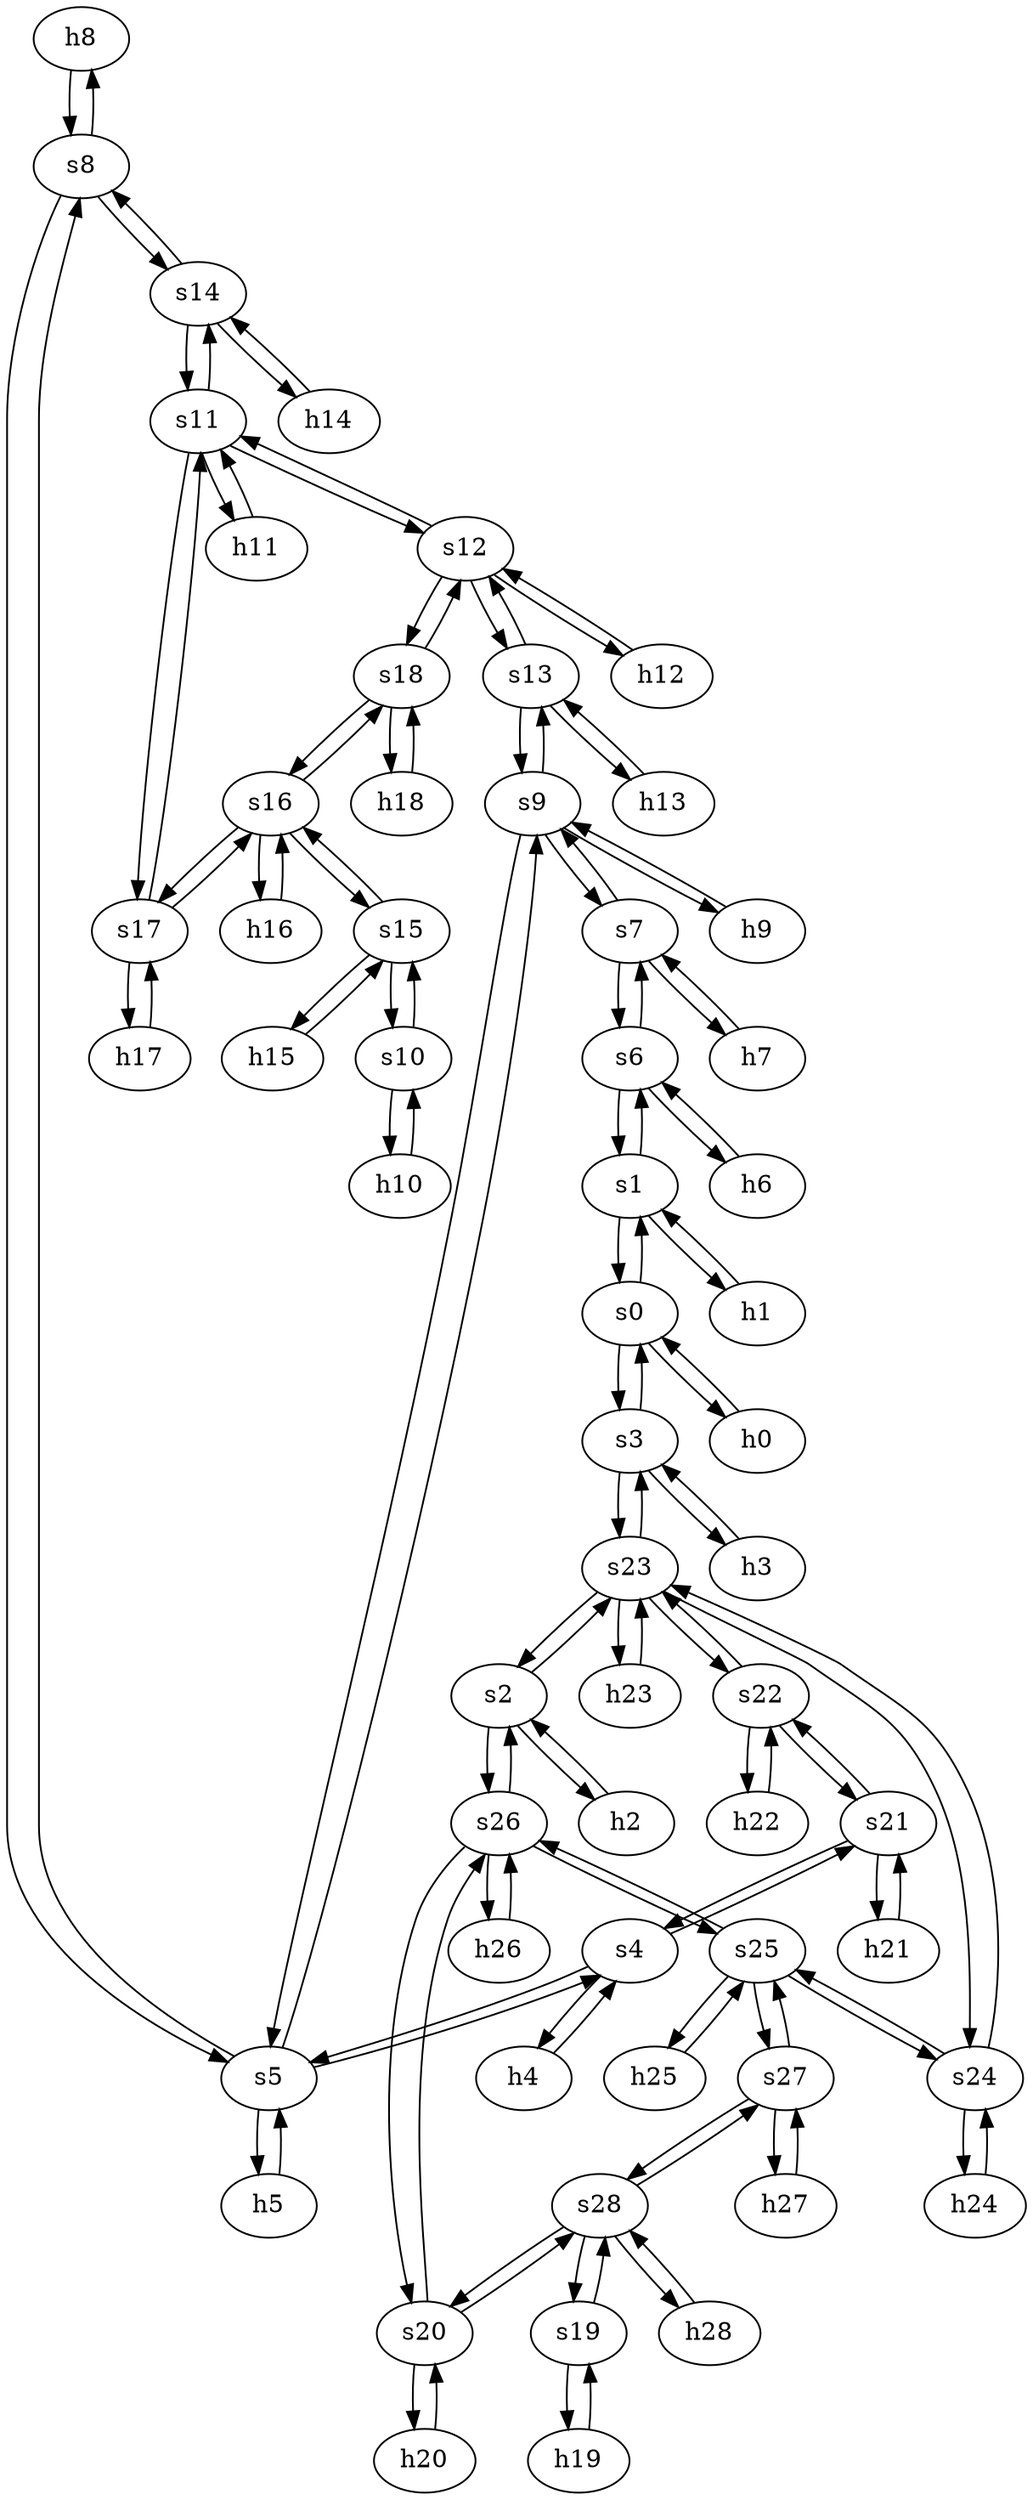 strict digraph BizNetworks {
	h8	 [ip="111.0.8.8",
		mac="00:00:00:00:8:8",
		type=host];
	s8	 [id=8,
		type=switch];
	h8 -> s8	 [capacity="1Gbps",
		cost=1,
		dst_port=1,
		src_port=1];
	h9	 [ip="111.0.9.9",
		mac="00:00:00:00:9:9",
		type=host];
	s9	 [id=9,
		type=switch];
	h9 -> s9	 [capacity="1Gbps",
		cost=1,
		dst_port=1,
		src_port=1];
	h26	 [ip="111.0.26.26",
		mac="00:00:00:00:26:26",
		type=host];
	s26	 [id=26,
		type=switch];
	h26 -> s26	 [capacity="1Gbps",
		cost=1,
		dst_port=1,
		src_port=1];
	h2	 [ip="111.0.2.2",
		mac="00:00:00:00:2:2",
		type=host];
	s2	 [id=2,
		type=switch];
	h2 -> s2	 [capacity="1Gbps",
		cost=1,
		dst_port=1,
		src_port=1];
	h3	 [ip="111.0.3.3",
		mac="00:00:00:00:3:3",
		type=host];
	s3	 [id=3,
		type=switch];
	h3 -> s3	 [capacity="1Gbps",
		cost=1,
		dst_port=1,
		src_port=1];
	h0	 [ip="111.0.0.0",
		mac="00:00:00:00:0:0",
		type=host];
	s0	 [id=0,
		type=switch];
	h0 -> s0	 [capacity="1Gbps",
		cost=1,
		dst_port=1,
		src_port=1];
	h1	 [ip="111.0.1.1",
		mac="00:00:00:00:1:1",
		type=host];
	s1	 [id=1,
		type=switch];
	h1 -> s1	 [capacity="1Gbps",
		cost=1,
		dst_port=1,
		src_port=1];
	h6	 [ip="111.0.6.6",
		mac="00:00:00:00:6:6",
		type=host];
	s6	 [id=6,
		type=switch];
	h6 -> s6	 [capacity="1Gbps",
		cost=1,
		dst_port=1,
		src_port=1];
	h7	 [ip="111.0.7.7",
		mac="00:00:00:00:7:7",
		type=host];
	s7	 [id=7,
		type=switch];
	h7 -> s7	 [capacity="1Gbps",
		cost=1,
		dst_port=1,
		src_port=1];
	h4	 [ip="111.0.4.4",
		mac="00:00:00:00:4:4",
		type=host];
	s4	 [id=4,
		type=switch];
	h4 -> s4	 [capacity="1Gbps",
		cost=1,
		dst_port=1,
		src_port=1];
	h5	 [ip="111.0.5.5",
		mac="00:00:00:00:5:5",
		type=host];
	s5	 [id=5,
		type=switch];
	h5 -> s5	 [capacity="1Gbps",
		cost=1,
		dst_port=1,
		src_port=1];
	h23	 [ip="111.0.23.23",
		mac="00:00:00:00:23:23",
		type=host];
	s23	 [id=23,
		type=switch];
	h23 -> s23	 [capacity="1Gbps",
		cost=1,
		dst_port=1,
		src_port=1];
	h22	 [ip="111.0.22.22",
		mac="00:00:00:00:22:22",
		type=host];
	s22	 [id=22,
		type=switch];
	h22 -> s22	 [capacity="1Gbps",
		cost=1,
		dst_port=1,
		src_port=1];
	h21	 [ip="111.0.21.21",
		mac="00:00:00:00:21:21",
		type=host];
	s21	 [id=21,
		type=switch];
	h21 -> s21	 [capacity="1Gbps",
		cost=1,
		dst_port=1,
		src_port=1];
	s9 -> h9	 [capacity="1Gbps",
		cost=1,
		dst_port=1,
		src_port=1];
	s13	 [id=13,
		type=switch];
	s9 -> s13	 [capacity="1Gbps",
		cost=1,
		dst_port=2,
		src_port=4];
	s9 -> s5	 [capacity="1Gbps",
		cost=1,
		dst_port=4,
		src_port=2];
	s9 -> s7	 [capacity="1Gbps",
		cost=1,
		dst_port=3,
		src_port=3];
	s14	 [id=14,
		type=switch];
	s8 -> s14	 [capacity="1Gbps",
		cost=1,
		dst_port=2,
		src_port=3];
	s8 -> h8	 [capacity="1Gbps",
		cost=1,
		dst_port=1,
		src_port=1];
	s8 -> s5	 [capacity="1Gbps",
		cost=1,
		dst_port=3,
		src_port=2];
	h28	 [ip="111.0.28.28",
		mac="00:00:00:00:28:28",
		type=host];
	s28	 [id=28,
		type=switch];
	h28 -> s28	 [capacity="1Gbps",
		cost=1,
		dst_port=1,
		src_port=1];
	s3 -> s0	 [capacity="1Gbps",
		cost=1,
		dst_port=3,
		src_port=2];
	s3 -> h3	 [capacity="1Gbps",
		cost=1,
		dst_port=1,
		src_port=1];
	s3 -> s23	 [capacity="1Gbps",
		cost=1,
		dst_port=3,
		src_port=3];
	s2 -> s26	 [capacity="1Gbps",
		cost=1,
		dst_port=2,
		src_port=2];
	s2 -> s23	 [capacity="1Gbps",
		cost=1,
		dst_port=2,
		src_port=3];
	s2 -> h2	 [capacity="1Gbps",
		cost=1,
		dst_port=1,
		src_port=1];
	s1 -> s0	 [capacity="1Gbps",
		cost=1,
		dst_port=2,
		src_port=2];
	s1 -> s6	 [capacity="1Gbps",
		cost=1,
		dst_port=2,
		src_port=3];
	s1 -> h1	 [capacity="1Gbps",
		cost=1,
		dst_port=1,
		src_port=1];
	s0 -> s3	 [capacity="1Gbps",
		cost=1,
		dst_port=2,
		src_port=3];
	s0 -> s1	 [capacity="1Gbps",
		cost=1,
		dst_port=2,
		src_port=2];
	s0 -> h0	 [capacity="1Gbps",
		cost=1,
		dst_port=1,
		src_port=1];
	s7 -> s6	 [capacity="1Gbps",
		cost=1,
		dst_port=3,
		src_port=2];
	s7 -> h7	 [capacity="1Gbps",
		cost=1,
		dst_port=1,
		src_port=1];
	s7 -> s9	 [capacity="1Gbps",
		cost=1,
		dst_port=3,
		src_port=3];
	s6 -> h6	 [capacity="1Gbps",
		cost=1,
		dst_port=1,
		src_port=1];
	s6 -> s1	 [capacity="1Gbps",
		cost=1,
		dst_port=3,
		src_port=2];
	s6 -> s7	 [capacity="1Gbps",
		cost=1,
		dst_port=2,
		src_port=3];
	s5 -> s8	 [capacity="1Gbps",
		cost=1,
		dst_port=2,
		src_port=3];
	s5 -> h5	 [capacity="1Gbps",
		cost=1,
		dst_port=1,
		src_port=1];
	s5 -> s4	 [capacity="1Gbps",
		cost=1,
		dst_port=3,
		src_port=2];
	s5 -> s9	 [capacity="1Gbps",
		cost=1,
		dst_port=2,
		src_port=4];
	s4 -> h4	 [capacity="1Gbps",
		cost=1,
		dst_port=1,
		src_port=1];
	s4 -> s21	 [capacity="1Gbps",
		cost=1,
		dst_port=2,
		src_port=2];
	s4 -> s5	 [capacity="1Gbps",
		cost=1,
		dst_port=2,
		src_port=3];
	h20	 [ip="111.0.20.20",
		mac="00:00:00:00:20:20",
		type=host];
	s20	 [id=20,
		type=switch];
	h20 -> s20	 [capacity="1Gbps",
		cost=1,
		dst_port=1,
		src_port=1];
	s19	 [id=19,
		type=switch];
	s19 -> s28	 [capacity="1Gbps",
		cost=1,
		dst_port=2,
		src_port=2];
	h19	 [ip="111.0.19.19",
		mac="00:00:00:00:19:19",
		type=host];
	s19 -> h19	 [capacity="1Gbps",
		cost=1,
		dst_port=1,
		src_port=1];
	s18	 [id=18,
		type=switch];
	s12	 [id=12,
		type=switch];
	s18 -> s12	 [capacity="1Gbps",
		cost=1,
		dst_port=3,
		src_port=2];
	s16	 [id=16,
		type=switch];
	s18 -> s16	 [capacity="1Gbps",
		cost=1,
		dst_port=4,
		src_port=3];
	h18	 [ip="111.0.18.18",
		mac="00:00:00:00:18:18",
		type=host];
	s18 -> h18	 [capacity="1Gbps",
		cost=1,
		dst_port=1,
		src_port=1];
	s13 -> s12	 [capacity="1Gbps",
		cost=1,
		dst_port=4,
		src_port=3];
	s13 -> s9	 [capacity="1Gbps",
		cost=1,
		dst_port=4,
		src_port=2];
	h13	 [ip="111.0.13.13",
		mac="00:00:00:00:13:13",
		type=host];
	s13 -> h13	 [capacity="1Gbps",
		cost=1,
		dst_port=1,
		src_port=1];
	h12	 [ip="111.0.12.12",
		mac="00:00:00:00:12:12",
		type=host];
	s12 -> h12	 [capacity="1Gbps",
		cost=1,
		dst_port=1,
		src_port=1];
	s12 -> s18	 [capacity="1Gbps",
		cost=1,
		dst_port=2,
		src_port=3];
	s11	 [id=11,
		type=switch];
	s12 -> s11	 [capacity="1Gbps",
		cost=1,
		dst_port=3,
		src_port=2];
	s12 -> s13	 [capacity="1Gbps",
		cost=1,
		dst_port=3,
		src_port=4];
	s11 -> s12	 [capacity="1Gbps",
		cost=1,
		dst_port=2,
		src_port=3];
	s11 -> s14	 [capacity="1Gbps",
		cost=1,
		dst_port=3,
		src_port=4];
	s17	 [id=17,
		type=switch];
	s11 -> s17	 [capacity="1Gbps",
		cost=1,
		dst_port=2,
		src_port=2];
	h11	 [ip="111.0.11.11",
		mac="00:00:00:00:11:11",
		type=host];
	s11 -> h11	 [capacity="1Gbps",
		cost=1,
		dst_port=1,
		src_port=1];
	s10	 [id=10,
		type=switch];
	s15	 [id=15,
		type=switch];
	s10 -> s15	 [capacity="1Gbps",
		cost=1,
		dst_port=2,
		src_port=2];
	h10	 [ip="111.0.10.10",
		mac="00:00:00:00:10:10",
		type=host];
	s10 -> h10	 [capacity="1Gbps",
		cost=1,
		dst_port=1,
		src_port=1];
	s17 -> s16	 [capacity="1Gbps",
		cost=1,
		dst_port=3,
		src_port=3];
	s17 -> s11	 [capacity="1Gbps",
		cost=1,
		dst_port=2,
		src_port=2];
	h17	 [ip="111.0.17.17",
		mac="00:00:00:00:17:17",
		type=host];
	s17 -> h17	 [capacity="1Gbps",
		cost=1,
		dst_port=1,
		src_port=1];
	s16 -> s17	 [capacity="1Gbps",
		cost=1,
		dst_port=3,
		src_port=3];
	s16 -> s15	 [capacity="1Gbps",
		cost=1,
		dst_port=3,
		src_port=2];
	s16 -> s18	 [capacity="1Gbps",
		cost=1,
		dst_port=3,
		src_port=4];
	h16	 [ip="111.0.16.16",
		mac="00:00:00:00:16:16",
		type=host];
	s16 -> h16	 [capacity="1Gbps",
		cost=1,
		dst_port=1,
		src_port=1];
	s15 -> s16	 [capacity="1Gbps",
		cost=1,
		dst_port=2,
		src_port=3];
	h15	 [ip="111.0.15.15",
		mac="00:00:00:00:15:15",
		type=host];
	s15 -> h15	 [capacity="1Gbps",
		cost=1,
		dst_port=1,
		src_port=1];
	s15 -> s10	 [capacity="1Gbps",
		cost=1,
		dst_port=2,
		src_port=2];
	s14 -> s8	 [capacity="1Gbps",
		cost=1,
		dst_port=3,
		src_port=2];
	s14 -> s11	 [capacity="1Gbps",
		cost=1,
		dst_port=4,
		src_port=3];
	h14	 [ip="111.0.14.14",
		mac="00:00:00:00:14:14",
		type=host];
	s14 -> h14	 [capacity="1Gbps",
		cost=1,
		dst_port=1,
		src_port=1];
	h25	 [ip="111.0.25.25",
		mac="00:00:00:00:25:25",
		type=host];
	s25	 [id=25,
		type=switch];
	h25 -> s25	 [capacity="1Gbps",
		cost=1,
		dst_port=1,
		src_port=1];
	h18 -> s18	 [capacity="1Gbps",
		cost=1,
		dst_port=1,
		src_port=1];
	h19 -> s19	 [capacity="1Gbps",
		cost=1,
		dst_port=1,
		src_port=1];
	s25 -> h25	 [capacity="1Gbps",
		cost=1,
		dst_port=1,
		src_port=1];
	s25 -> s26	 [capacity="1Gbps",
		cost=1,
		dst_port=4,
		src_port=3];
	s24	 [id=24,
		type=switch];
	s25 -> s24	 [capacity="1Gbps",
		cost=1,
		dst_port=3,
		src_port=2];
	s27	 [id=27,
		type=switch];
	s25 -> s27	 [capacity="1Gbps",
		cost=1,
		dst_port=2,
		src_port=4];
	h10 -> s10	 [capacity="1Gbps",
		cost=1,
		dst_port=1,
		src_port=1];
	h11 -> s11	 [capacity="1Gbps",
		cost=1,
		dst_port=1,
		src_port=1];
	h12 -> s12	 [capacity="1Gbps",
		cost=1,
		dst_port=1,
		src_port=1];
	h13 -> s13	 [capacity="1Gbps",
		cost=1,
		dst_port=1,
		src_port=1];
	h14 -> s14	 [capacity="1Gbps",
		cost=1,
		dst_port=1,
		src_port=1];
	h15 -> s15	 [capacity="1Gbps",
		cost=1,
		dst_port=1,
		src_port=1];
	h16 -> s16	 [capacity="1Gbps",
		cost=1,
		dst_port=1,
		src_port=1];
	h17 -> s17	 [capacity="1Gbps",
		cost=1,
		dst_port=1,
		src_port=1];
	s22 -> s21	 [capacity="1Gbps",
		cost=1,
		dst_port=3,
		src_port=2];
	s22 -> h22	 [capacity="1Gbps",
		cost=1,
		dst_port=1,
		src_port=1];
	s22 -> s23	 [capacity="1Gbps",
		cost=1,
		dst_port=4,
		src_port=3];
	s23 -> s2	 [capacity="1Gbps",
		cost=1,
		dst_port=3,
		src_port=2];
	s23 -> s3	 [capacity="1Gbps",
		cost=1,
		dst_port=3,
		src_port=3];
	s23 -> s24	 [capacity="1Gbps",
		cost=1,
		dst_port=2,
		src_port=5];
	s23 -> h23	 [capacity="1Gbps",
		cost=1,
		dst_port=1,
		src_port=1];
	s23 -> s22	 [capacity="1Gbps",
		cost=1,
		dst_port=3,
		src_port=4];
	s20 -> s26	 [capacity="1Gbps",
		cost=1,
		dst_port=3,
		src_port=2];
	s20 -> s28	 [capacity="1Gbps",
		cost=1,
		dst_port=3,
		src_port=3];
	s20 -> h20	 [capacity="1Gbps",
		cost=1,
		dst_port=1,
		src_port=1];
	s21 -> h21	 [capacity="1Gbps",
		cost=1,
		dst_port=1,
		src_port=1];
	s21 -> s4	 [capacity="1Gbps",
		cost=1,
		dst_port=2,
		src_port=2];
	s21 -> s22	 [capacity="1Gbps",
		cost=1,
		dst_port=2,
		src_port=3];
	s26 -> s2	 [capacity="1Gbps",
		cost=1,
		dst_port=2,
		src_port=2];
	s26 -> h26	 [capacity="1Gbps",
		cost=1,
		dst_port=1,
		src_port=1];
	s26 -> s25	 [capacity="1Gbps",
		cost=1,
		dst_port=3,
		src_port=4];
	s26 -> s20	 [capacity="1Gbps",
		cost=1,
		dst_port=2,
		src_port=3];
	s27 -> s28	 [capacity="1Gbps",
		cost=1,
		dst_port=4,
		src_port=3];
	h27	 [ip="111.0.27.27",
		mac="00:00:00:00:27:27",
		type=host];
	s27 -> h27	 [capacity="1Gbps",
		cost=1,
		dst_port=1,
		src_port=1];
	s27 -> s25	 [capacity="1Gbps",
		cost=1,
		dst_port=4,
		src_port=2];
	h24	 [ip="111.0.24.24",
		mac="00:00:00:00:24:24",
		type=host];
	s24 -> h24	 [capacity="1Gbps",
		cost=1,
		dst_port=1,
		src_port=1];
	s24 -> s23	 [capacity="1Gbps",
		cost=1,
		dst_port=5,
		src_port=2];
	s24 -> s25	 [capacity="1Gbps",
		cost=1,
		dst_port=2,
		src_port=3];
	h24 -> s24	 [capacity="1Gbps",
		cost=1,
		dst_port=1,
		src_port=1];
	s28 -> s27	 [capacity="1Gbps",
		cost=1,
		dst_port=3,
		src_port=4];
	s28 -> h28	 [capacity="1Gbps",
		cost=1,
		dst_port=1,
		src_port=1];
	s28 -> s20	 [capacity="1Gbps",
		cost=1,
		dst_port=3,
		src_port=3];
	s28 -> s19	 [capacity="1Gbps",
		cost=1,
		dst_port=2,
		src_port=2];
	h27 -> s27	 [capacity="1Gbps",
		cost=1,
		dst_port=1,
		src_port=1];
}
